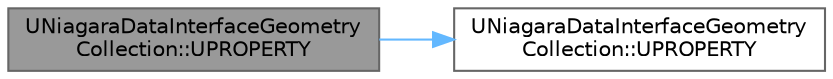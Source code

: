 digraph "UNiagaraDataInterfaceGeometryCollection::UPROPERTY"
{
 // INTERACTIVE_SVG=YES
 // LATEX_PDF_SIZE
  bgcolor="transparent";
  edge [fontname=Helvetica,fontsize=10,labelfontname=Helvetica,labelfontsize=10];
  node [fontname=Helvetica,fontsize=10,shape=box,height=0.2,width=0.4];
  rankdir="LR";
  Node1 [id="Node000001",label="UNiagaraDataInterfaceGeometry\lCollection::UPROPERTY",height=0.2,width=0.4,color="gray40", fillcolor="grey60", style="filled", fontcolor="black",tooltip="The source actor from which to sample."];
  Node1 -> Node2 [id="edge1_Node000001_Node000002",color="steelblue1",style="solid",tooltip=" "];
  Node2 [id="Node000002",label="UNiagaraDataInterfaceGeometry\lCollection::UPROPERTY",height=0.2,width=0.4,color="grey40", fillcolor="white", style="filled",URL="$de/d00/classUNiagaraDataInterfaceGeometryCollection.html#ad9097ab93ab65e497708056f1e4d1d4f",tooltip="GeometryCollection used to sample from when not overridden by a source actor from the scene."];
}
